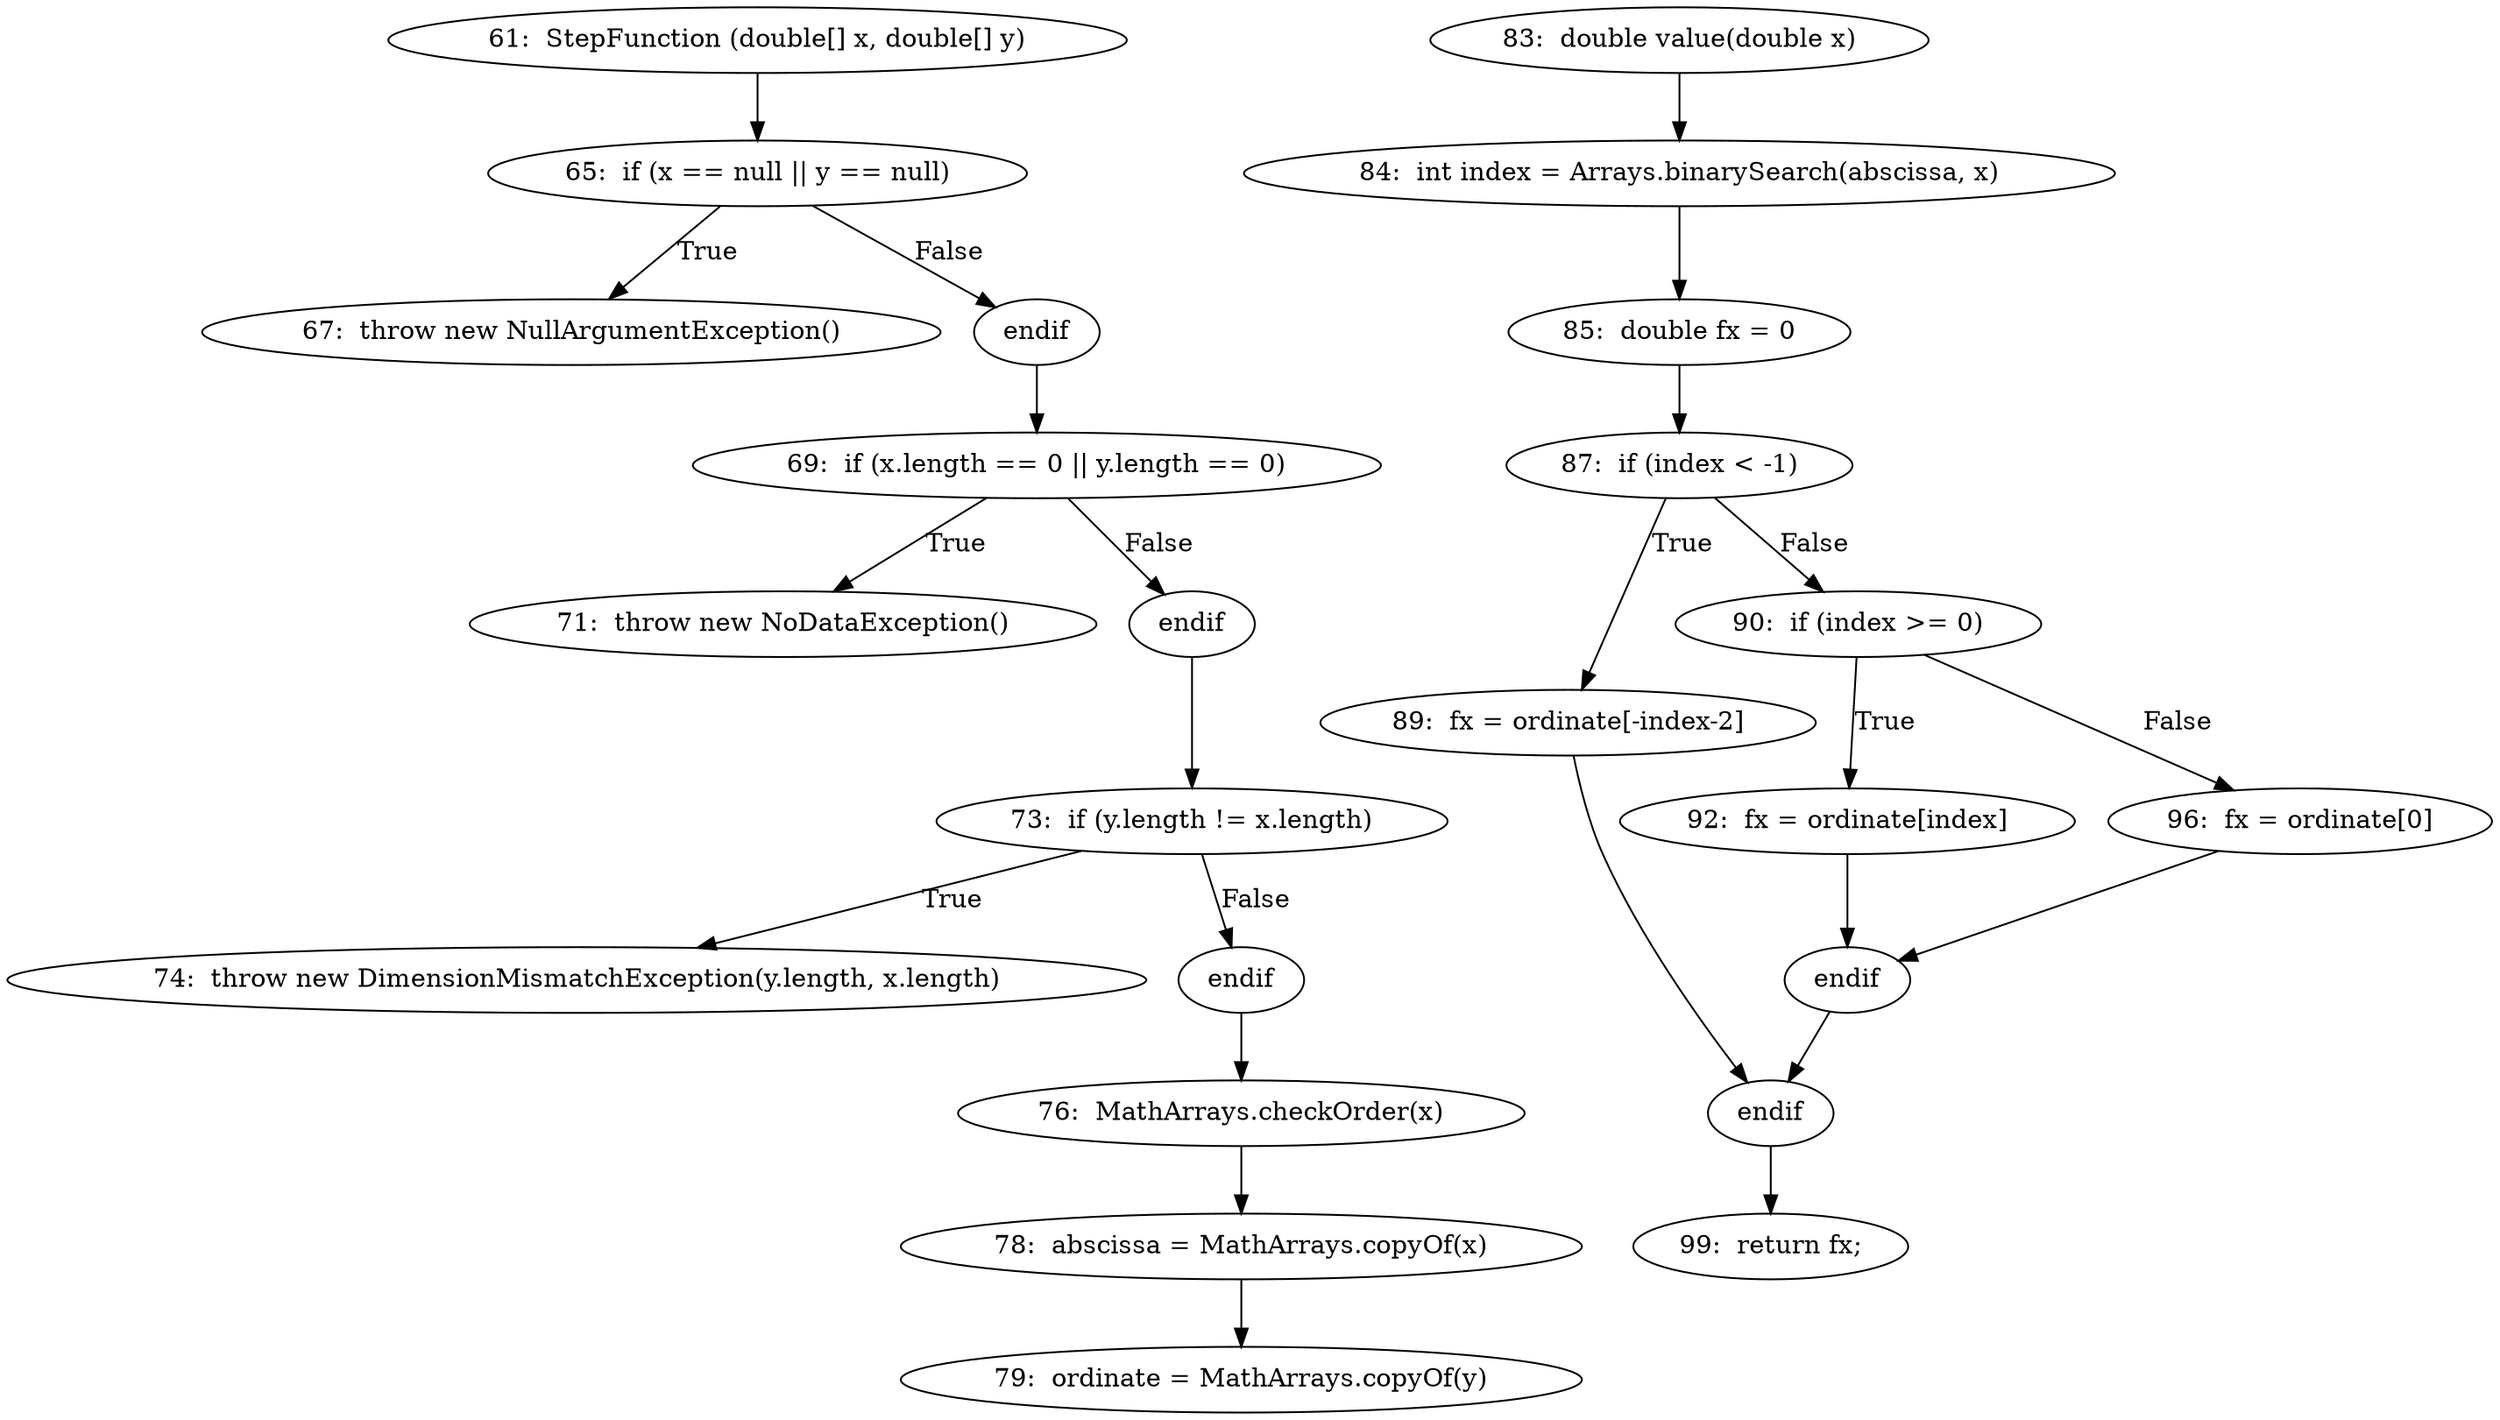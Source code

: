 digraph StepFunction_CFG {
  // graph-vertices
  v1  [label="61:  StepFunction (double[] x, double[] y)"];
  v2  [label="65:  if (x == null || y == null)"];
  v3  [label="67:  throw new NullArgumentException()"];
  v4  [label="endif"];
  v5  [label="69:  if (x.length == 0 || y.length == 0)"];
  v6  [label="71:  throw new NoDataException()"];
  v7  [label="endif"];
  v8  [label="73:  if (y.length != x.length)"];
  v9  [label="74:  throw new DimensionMismatchException(y.length, x.length)"];
  v10  [label="endif"];
  v11  [label="76:  MathArrays.checkOrder(x)"];
  v12  [label="78:  abscissa = MathArrays.copyOf(x)"];
  v13  [label="79:  ordinate = MathArrays.copyOf(y)"];
  v14  [label="83:  double value(double x)"];
  v15  [label="84:  int index = Arrays.binarySearch(abscissa, x)"];
  v16  [label="85:  double fx = 0"];
  v17  [label="87:  if (index < -1)"];
  v18  [label="89:  fx = ordinate[-index-2]"];
  v19  [label="endif"];
  v20  [label="90:  if (index >= 0)"];
  v21  [label="92:  fx = ordinate[index]"];
  v22  [label="endif"];
  v23  [label="96:  fx = ordinate[0]"];
  v24  [label="99:  return fx;"];
  // graph-edges
  v1 -> v2;
  v2 -> v3  [label="True"];
  v2 -> v4  [label="False"];
  v4 -> v5;
  v5 -> v6  [label="True"];
  v5 -> v7  [label="False"];
  v7 -> v8;
  v8 -> v9  [label="True"];
  v8 -> v10  [label="False"];
  v10 -> v11;
  v11 -> v12;
  v12 -> v13;
  v14 -> v15;
  v15 -> v16;
  v16 -> v17;
  v17 -> v18  [label="True"];
  v18 -> v19;
  v17 -> v20  [label="False"];
  v20 -> v21  [label="True"];
  v21 -> v22;
  v20 -> v23  [label="False"];
  v23 -> v22;
  v22 -> v19;
  v19 -> v24;
  // end-of-graph
}
